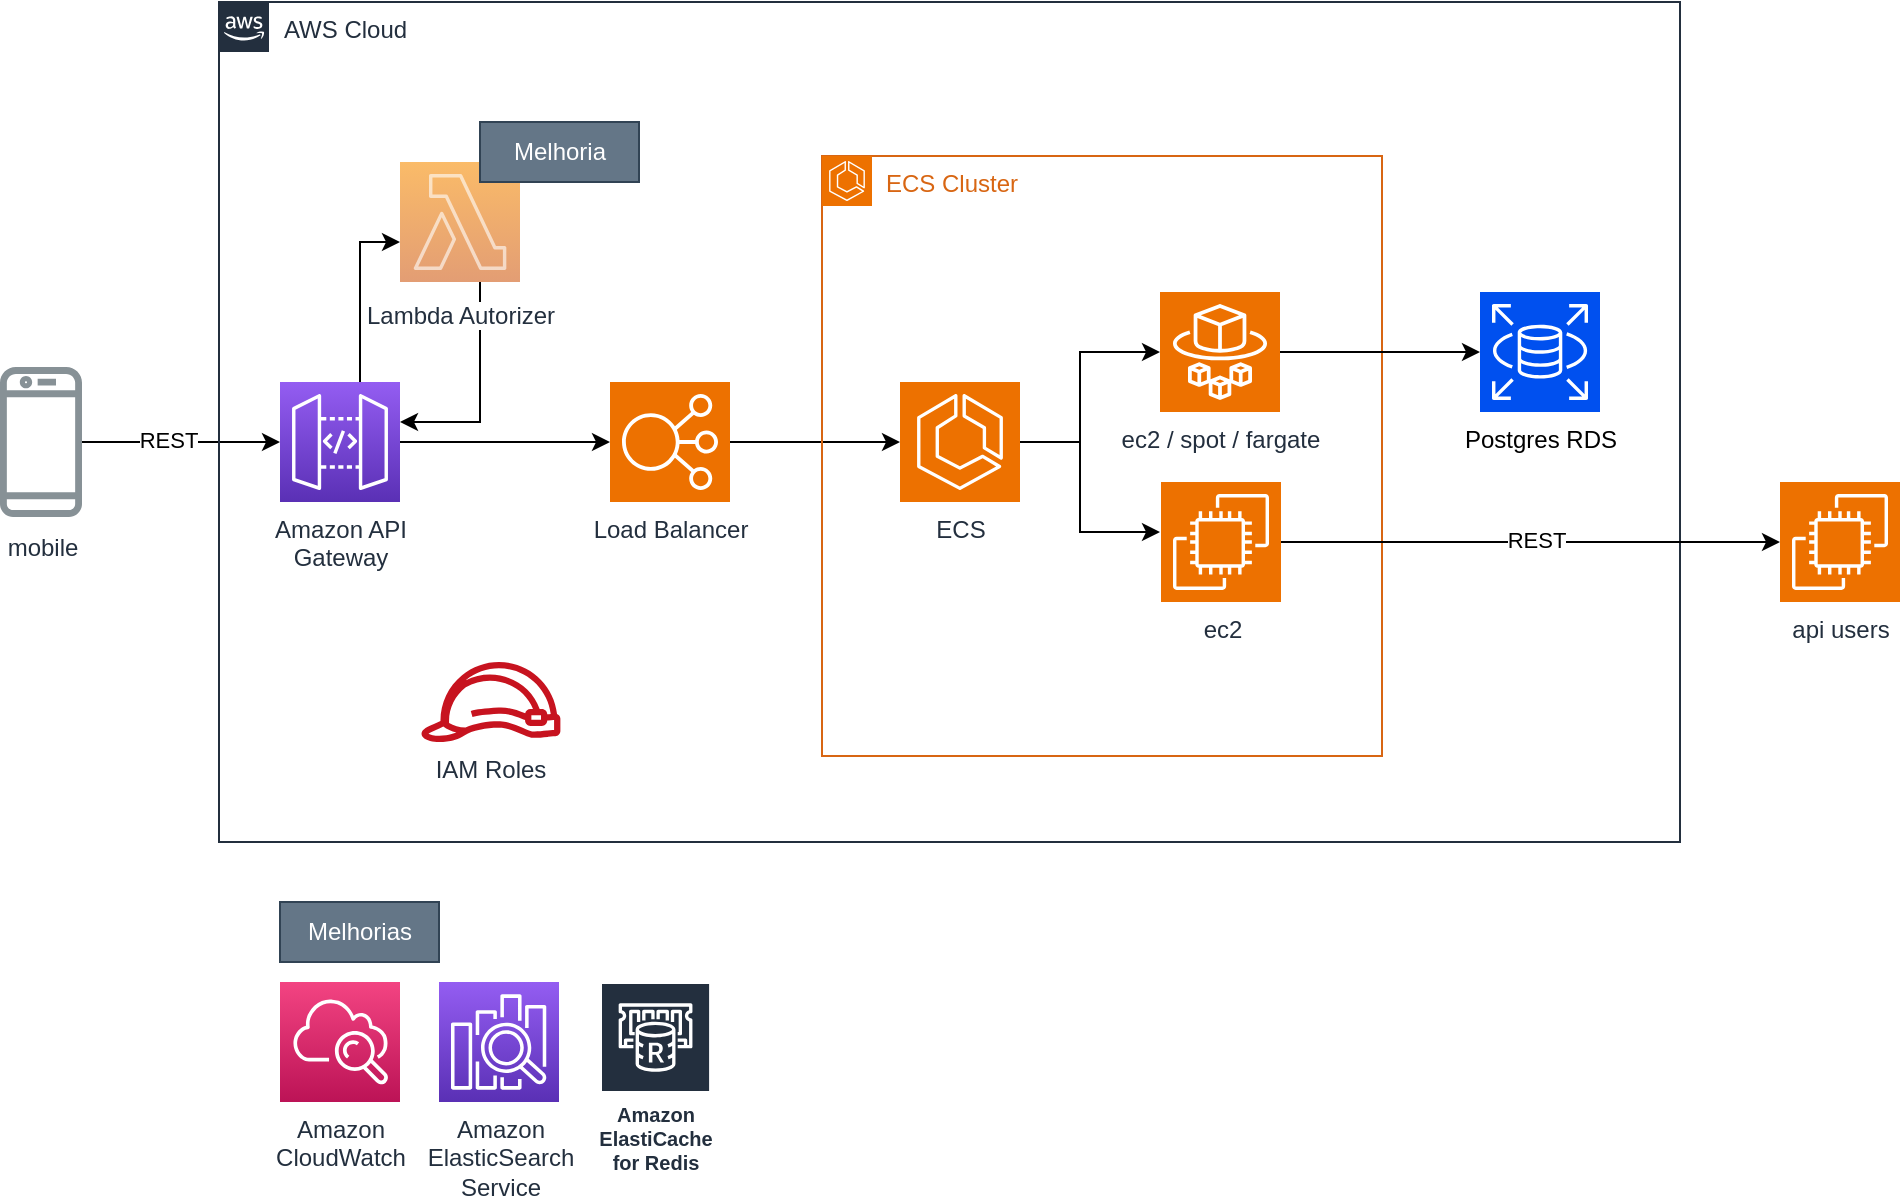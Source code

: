 <mxfile version="24.2.5" type="device">
  <diagram id="Ht1M8jgEwFfnCIfOTk4-" name="Page-1">
    <mxGraphModel dx="1562" dy="1744" grid="1" gridSize="10" guides="1" tooltips="1" connect="1" arrows="1" fold="1" page="1" pageScale="1" pageWidth="1169" pageHeight="827" math="0" shadow="0">
      <root>
        <mxCell id="0" />
        <mxCell id="1" parent="0" />
        <mxCell id="EPB3nVa_VeH3kYoYhAyl-47" style="edgeStyle=orthogonalEdgeStyle;rounded=0;orthogonalLoop=1;jettySize=auto;html=1;" edge="1" parent="1" source="EPB3nVa_VeH3kYoYhAyl-1" target="EPB3nVa_VeH3kYoYhAyl-2">
          <mxGeometry relative="1" as="geometry" />
        </mxCell>
        <mxCell id="EPB3nVa_VeH3kYoYhAyl-48" value="REST" style="edgeLabel;html=1;align=center;verticalAlign=middle;resizable=0;points=[];" vertex="1" connectable="0" parent="EPB3nVa_VeH3kYoYhAyl-47">
          <mxGeometry x="-0.139" y="1" relative="1" as="geometry">
            <mxPoint as="offset" />
          </mxGeometry>
        </mxCell>
        <mxCell id="EPB3nVa_VeH3kYoYhAyl-1" value="mobile" style="sketch=0;outlineConnect=0;fontColor=#232F3E;gradientColor=none;fillColor=#879196;strokeColor=none;dashed=0;verticalLabelPosition=bottom;verticalAlign=top;align=center;html=1;fontSize=12;fontStyle=0;aspect=fixed;pointerEvents=1;shape=mxgraph.aws4.mobile_client;" vertex="1" parent="1">
          <mxGeometry x="120" y="-539" width="41" height="78" as="geometry" />
        </mxCell>
        <mxCell id="EPB3nVa_VeH3kYoYhAyl-3" value="AWS Cloud" style="points=[[0,0],[0.25,0],[0.5,0],[0.75,0],[1,0],[1,0.25],[1,0.5],[1,0.75],[1,1],[0.75,1],[0.5,1],[0.25,1],[0,1],[0,0.75],[0,0.5],[0,0.25]];outlineConnect=0;gradientColor=none;html=1;whiteSpace=wrap;fontSize=12;fontStyle=0;container=1;pointerEvents=0;collapsible=0;recursiveResize=0;shape=mxgraph.aws4.group;grIcon=mxgraph.aws4.group_aws_cloud_alt;strokeColor=#232F3E;fillColor=none;verticalAlign=top;align=left;spacingLeft=30;fontColor=#232F3E;dashed=0;" vertex="1" parent="1">
          <mxGeometry x="229.5" y="-720" width="730.5" height="420" as="geometry" />
        </mxCell>
        <mxCell id="EPB3nVa_VeH3kYoYhAyl-7" style="edgeStyle=orthogonalEdgeStyle;rounded=0;orthogonalLoop=1;jettySize=auto;html=1;" edge="1" parent="EPB3nVa_VeH3kYoYhAyl-3" source="EPB3nVa_VeH3kYoYhAyl-2" target="EPB3nVa_VeH3kYoYhAyl-4">
          <mxGeometry relative="1" as="geometry">
            <Array as="points">
              <mxPoint x="70.5" y="120" />
            </Array>
          </mxGeometry>
        </mxCell>
        <mxCell id="EPB3nVa_VeH3kYoYhAyl-2" value="Amazon API&lt;br&gt;Gateway&lt;br&gt;" style="outlineConnect=0;fontColor=#232F3E;gradientColor=#945DF2;gradientDirection=north;fillColor=#5A30B5;strokeColor=#ffffff;dashed=0;verticalLabelPosition=bottom;verticalAlign=top;align=center;html=1;fontSize=12;fontStyle=0;aspect=fixed;shape=mxgraph.aws4.resourceIcon;resIcon=mxgraph.aws4.api_gateway;labelBackgroundColor=#ffffff;" vertex="1" parent="EPB3nVa_VeH3kYoYhAyl-3">
          <mxGeometry x="30.5" y="190" width="60" height="60" as="geometry" />
        </mxCell>
        <mxCell id="EPB3nVa_VeH3kYoYhAyl-5" style="edgeStyle=orthogonalEdgeStyle;rounded=0;orthogonalLoop=1;jettySize=auto;html=1;" edge="1" parent="EPB3nVa_VeH3kYoYhAyl-3" source="EPB3nVa_VeH3kYoYhAyl-4" target="EPB3nVa_VeH3kYoYhAyl-2">
          <mxGeometry relative="1" as="geometry">
            <Array as="points">
              <mxPoint x="130.5" y="210" />
            </Array>
          </mxGeometry>
        </mxCell>
        <mxCell id="EPB3nVa_VeH3kYoYhAyl-4" value="Lambda Autorizer" style="outlineConnect=0;fontColor=#232F3E;gradientColor=#F78E04;gradientDirection=north;fillColor=#D05C17;strokeColor=#ffffff;dashed=0;verticalLabelPosition=bottom;verticalAlign=top;align=center;html=1;fontSize=12;fontStyle=0;aspect=fixed;shape=mxgraph.aws4.resourceIcon;resIcon=mxgraph.aws4.lambda;labelBackgroundColor=#ffffff;spacingTop=3;shadow=0;opacity=60;" vertex="1" parent="EPB3nVa_VeH3kYoYhAyl-3">
          <mxGeometry x="90.5" y="80" width="60" height="60" as="geometry" />
        </mxCell>
        <mxCell id="EPB3nVa_VeH3kYoYhAyl-31" style="edgeStyle=orthogonalEdgeStyle;rounded=0;orthogonalLoop=1;jettySize=auto;html=1;" edge="1" parent="EPB3nVa_VeH3kYoYhAyl-3" source="EPB3nVa_VeH3kYoYhAyl-14" target="EPB3nVa_VeH3kYoYhAyl-10">
          <mxGeometry relative="1" as="geometry" />
        </mxCell>
        <mxCell id="EPB3nVa_VeH3kYoYhAyl-14" value="Load Balancer" style="sketch=0;points=[[0,0,0],[0.25,0,0],[0.5,0,0],[0.75,0,0],[1,0,0],[0,1,0],[0.25,1,0],[0.5,1,0],[0.75,1,0],[1,1,0],[0,0.25,0],[0,0.5,0],[0,0.75,0],[1,0.25,0],[1,0.5,0],[1,0.75,0]];outlineConnect=0;fontColor=#232F3E;fillColor=#ED7100;strokeColor=#ffffff;dashed=0;verticalLabelPosition=bottom;verticalAlign=top;align=center;html=1;fontSize=12;fontStyle=0;aspect=fixed;shape=mxgraph.aws4.resourceIcon;resIcon=mxgraph.aws4.elastic_load_balancing;" vertex="1" parent="EPB3nVa_VeH3kYoYhAyl-3">
          <mxGeometry x="195.5" y="190" width="60" height="60" as="geometry" />
        </mxCell>
        <mxCell id="EPB3nVa_VeH3kYoYhAyl-15" style="edgeStyle=orthogonalEdgeStyle;rounded=0;orthogonalLoop=1;jettySize=auto;html=1;entryX=0;entryY=0.5;entryDx=0;entryDy=0;entryPerimeter=0;" edge="1" parent="EPB3nVa_VeH3kYoYhAyl-3" source="EPB3nVa_VeH3kYoYhAyl-2" target="EPB3nVa_VeH3kYoYhAyl-14">
          <mxGeometry relative="1" as="geometry" />
        </mxCell>
        <mxCell id="EPB3nVa_VeH3kYoYhAyl-18" value="" style="group" vertex="1" connectable="0" parent="EPB3nVa_VeH3kYoYhAyl-3">
          <mxGeometry x="301.5" y="77" width="399" height="310" as="geometry" />
        </mxCell>
        <mxCell id="EPB3nVa_VeH3kYoYhAyl-16" value="ECS Cluster" style="points=[[0,0],[0.25,0],[0.5,0],[0.75,0],[1,0],[1,0.25],[1,0.5],[1,0.75],[1,1],[0.75,1],[0.5,1],[0.25,1],[0,1],[0,0.75],[0,0.5],[0,0.25]];outlineConnect=0;gradientColor=none;html=1;whiteSpace=wrap;fontSize=12;fontStyle=0;container=0;pointerEvents=0;collapsible=0;recursiveResize=0;shape=mxgraph.aws4.group;grIcon=mxgraph.aws4.group_ec2_instance_contents;strokeColor=#D86613;fillColor=none;verticalAlign=top;align=left;spacingLeft=30;fontColor=#D86613;dashed=0;" vertex="1" parent="EPB3nVa_VeH3kYoYhAyl-18">
          <mxGeometry width="280" height="300" as="geometry" />
        </mxCell>
        <mxCell id="EPB3nVa_VeH3kYoYhAyl-17" value="" style="sketch=0;points=[[0,0,0],[0.25,0,0],[0.5,0,0],[0.75,0,0],[1,0,0],[0,1,0],[0.25,1,0],[0.5,1,0],[0.75,1,0],[1,1,0],[0,0.25,0],[0,0.5,0],[0,0.75,0],[1,0.25,0],[1,0.5,0],[1,0.75,0]];outlineConnect=0;fontColor=#232F3E;fillColor=#ED7100;strokeColor=#ffffff;dashed=0;verticalLabelPosition=bottom;verticalAlign=top;align=center;html=1;fontSize=12;fontStyle=0;aspect=fixed;shape=mxgraph.aws4.resourceIcon;resIcon=mxgraph.aws4.ecs;" vertex="1" parent="EPB3nVa_VeH3kYoYhAyl-18">
          <mxGeometry width="25" height="25" as="geometry" />
        </mxCell>
        <mxCell id="EPB3nVa_VeH3kYoYhAyl-36" style="edgeStyle=orthogonalEdgeStyle;rounded=0;orthogonalLoop=1;jettySize=auto;html=1;" edge="1" parent="EPB3nVa_VeH3kYoYhAyl-18" source="EPB3nVa_VeH3kYoYhAyl-10">
          <mxGeometry relative="1" as="geometry">
            <mxPoint x="169" y="188" as="targetPoint" />
            <Array as="points">
              <mxPoint x="129" y="143" />
              <mxPoint x="129" y="188" />
            </Array>
          </mxGeometry>
        </mxCell>
        <mxCell id="EPB3nVa_VeH3kYoYhAyl-10" value="ECS" style="sketch=0;points=[[0,0,0],[0.25,0,0],[0.5,0,0],[0.75,0,0],[1,0,0],[0,1,0],[0.25,1,0],[0.5,1,0],[0.75,1,0],[1,1,0],[0,0.25,0],[0,0.5,0],[0,0.75,0],[1,0.25,0],[1,0.5,0],[1,0.75,0]];outlineConnect=0;fontColor=#232F3E;fillColor=#ED7100;strokeColor=#ffffff;dashed=0;verticalLabelPosition=bottom;verticalAlign=top;align=center;html=1;fontSize=12;fontStyle=0;aspect=fixed;shape=mxgraph.aws4.resourceIcon;resIcon=mxgraph.aws4.ecs;" vertex="1" parent="EPB3nVa_VeH3kYoYhAyl-18">
          <mxGeometry x="39" y="113" width="60" height="60" as="geometry" />
        </mxCell>
        <mxCell id="EPB3nVa_VeH3kYoYhAyl-9" value="ec2 / spot / fargate" style="sketch=0;points=[[0,0,0],[0.25,0,0],[0.5,0,0],[0.75,0,0],[1,0,0],[0,1,0],[0.25,1,0],[0.5,1,0],[0.75,1,0],[1,1,0],[0,0.25,0],[0,0.5,0],[0,0.75,0],[1,0.25,0],[1,0.5,0],[1,0.75,0]];outlineConnect=0;fontColor=#232F3E;fillColor=#ED7100;strokeColor=#ffffff;dashed=0;verticalLabelPosition=bottom;verticalAlign=top;align=center;html=1;fontSize=12;fontStyle=0;aspect=fixed;shape=mxgraph.aws4.resourceIcon;resIcon=mxgraph.aws4.fargate;" vertex="1" parent="EPB3nVa_VeH3kYoYhAyl-18">
          <mxGeometry x="169" y="68" width="60" height="60" as="geometry" />
        </mxCell>
        <mxCell id="EPB3nVa_VeH3kYoYhAyl-35" style="edgeStyle=orthogonalEdgeStyle;rounded=0;orthogonalLoop=1;jettySize=auto;html=1;entryX=0;entryY=0.5;entryDx=0;entryDy=0;entryPerimeter=0;" edge="1" parent="EPB3nVa_VeH3kYoYhAyl-18" source="EPB3nVa_VeH3kYoYhAyl-10" target="EPB3nVa_VeH3kYoYhAyl-9">
          <mxGeometry relative="1" as="geometry">
            <Array as="points">
              <mxPoint x="129" y="143" />
              <mxPoint x="129" y="98" />
            </Array>
          </mxGeometry>
        </mxCell>
        <mxCell id="EPB3nVa_VeH3kYoYhAyl-33" value="Postgres RDS" style="sketch=0;points=[[0,0,0],[0.25,0,0],[0.5,0,0],[0.75,0,0],[1,0,0],[0,1,0],[0.25,1,0],[0.5,1,0],[0.75,1,0],[1,1,0],[0,0.25,0],[0,0.5,0],[0,0.75,0],[1,0.25,0],[1,0.5,0],[1,0.75,0]];outlineConnect=0;fontColor=#000000;fillColor=#0050ef;strokeColor=#FFFFFF;dashed=0;verticalLabelPosition=bottom;verticalAlign=top;align=center;html=1;fontSize=12;fontStyle=0;aspect=fixed;shape=mxgraph.aws4.resourceIcon;resIcon=mxgraph.aws4.rds;" vertex="1" parent="EPB3nVa_VeH3kYoYhAyl-18">
          <mxGeometry x="329" y="68" width="60" height="60" as="geometry" />
        </mxCell>
        <mxCell id="EPB3nVa_VeH3kYoYhAyl-34" style="edgeStyle=orthogonalEdgeStyle;rounded=0;orthogonalLoop=1;jettySize=auto;html=1;" edge="1" parent="EPB3nVa_VeH3kYoYhAyl-18" source="EPB3nVa_VeH3kYoYhAyl-9" target="EPB3nVa_VeH3kYoYhAyl-33">
          <mxGeometry relative="1" as="geometry" />
        </mxCell>
        <mxCell id="EPB3nVa_VeH3kYoYhAyl-39" value="ec2" style="sketch=0;points=[[0,0,0],[0.25,0,0],[0.5,0,0],[0.75,0,0],[1,0,0],[0,1,0],[0.25,1,0],[0.5,1,0],[0.75,1,0],[1,1,0],[0,0.25,0],[0,0.5,0],[0,0.75,0],[1,0.25,0],[1,0.5,0],[1,0.75,0]];outlineConnect=0;fontColor=#232F3E;fillColor=#ED7100;strokeColor=#ffffff;dashed=0;verticalLabelPosition=bottom;verticalAlign=top;align=center;html=1;fontSize=12;fontStyle=0;aspect=fixed;shape=mxgraph.aws4.resourceIcon;resIcon=mxgraph.aws4.ec2;" vertex="1" parent="EPB3nVa_VeH3kYoYhAyl-18">
          <mxGeometry x="169.5" y="163" width="60" height="60" as="geometry" />
        </mxCell>
        <mxCell id="EPB3nVa_VeH3kYoYhAyl-49" value="Melhoria" style="text;html=1;align=center;verticalAlign=middle;whiteSpace=wrap;rounded=0;fillColor=#647687;strokeColor=#314354;fontColor=#ffffff;glass=0;shadow=0;" vertex="1" parent="EPB3nVa_VeH3kYoYhAyl-3">
          <mxGeometry x="130.5" y="60" width="79.5" height="30" as="geometry" />
        </mxCell>
        <mxCell id="EPB3nVa_VeH3kYoYhAyl-45" value="IAM Roles" style="outlineConnect=0;fontColor=#232F3E;gradientColor=none;fillColor=#C7131F;strokeColor=none;dashed=0;verticalLabelPosition=bottom;verticalAlign=top;align=center;html=1;fontSize=12;fontStyle=0;aspect=fixed;pointerEvents=1;shape=mxgraph.aws4.role;labelBackgroundColor=#ffffff;" vertex="1" parent="EPB3nVa_VeH3kYoYhAyl-3">
          <mxGeometry x="100.5" y="330" width="70.9" height="40" as="geometry" />
        </mxCell>
        <mxCell id="EPB3nVa_VeH3kYoYhAyl-41" value="api users" style="sketch=0;points=[[0,0,0],[0.25,0,0],[0.5,0,0],[0.75,0,0],[1,0,0],[0,1,0],[0.25,1,0],[0.5,1,0],[0.75,1,0],[1,1,0],[0,0.25,0],[0,0.5,0],[0,0.75,0],[1,0.25,0],[1,0.5,0],[1,0.75,0]];outlineConnect=0;fontColor=#232F3E;fillColor=#ED7100;strokeColor=#ffffff;dashed=0;verticalLabelPosition=bottom;verticalAlign=top;align=center;html=1;fontSize=12;fontStyle=0;aspect=fixed;shape=mxgraph.aws4.resourceIcon;resIcon=mxgraph.aws4.ec2;" vertex="1" parent="1">
          <mxGeometry x="1010" y="-480" width="60" height="60" as="geometry" />
        </mxCell>
        <mxCell id="EPB3nVa_VeH3kYoYhAyl-42" style="edgeStyle=orthogonalEdgeStyle;rounded=0;orthogonalLoop=1;jettySize=auto;html=1;" edge="1" parent="1" source="EPB3nVa_VeH3kYoYhAyl-39" target="EPB3nVa_VeH3kYoYhAyl-41">
          <mxGeometry relative="1" as="geometry" />
        </mxCell>
        <mxCell id="EPB3nVa_VeH3kYoYhAyl-51" value="REST" style="edgeLabel;html=1;align=center;verticalAlign=middle;resizable=0;points=[];" vertex="1" connectable="0" parent="EPB3nVa_VeH3kYoYhAyl-42">
          <mxGeometry x="0.019" y="1" relative="1" as="geometry">
            <mxPoint as="offset" />
          </mxGeometry>
        </mxCell>
        <mxCell id="EPB3nVa_VeH3kYoYhAyl-43" value="Amazon&lt;br&gt;CloudWatch&lt;br&gt;" style="outlineConnect=0;fontColor=#232F3E;gradientColor=#F34482;gradientDirection=north;fillColor=#BC1356;strokeColor=#ffffff;dashed=0;verticalLabelPosition=bottom;verticalAlign=top;align=center;html=1;fontSize=12;fontStyle=0;aspect=fixed;shape=mxgraph.aws4.resourceIcon;resIcon=mxgraph.aws4.cloudwatch;labelBackgroundColor=#ffffff;" vertex="1" parent="1">
          <mxGeometry x="260" y="-230" width="60" height="60" as="geometry" />
        </mxCell>
        <mxCell id="EPB3nVa_VeH3kYoYhAyl-44" value="Amazon&lt;br&gt;ElasticSearch&lt;br&gt;Service&lt;br&gt;" style="outlineConnect=0;fontColor=#232F3E;gradientColor=#945DF2;gradientDirection=north;fillColor=#5A30B5;strokeColor=#ffffff;dashed=0;verticalLabelPosition=bottom;verticalAlign=top;align=center;html=1;fontSize=12;fontStyle=0;aspect=fixed;shape=mxgraph.aws4.resourceIcon;resIcon=mxgraph.aws4.elasticsearch_service;labelBackgroundColor=#ffffff;" vertex="1" parent="1">
          <mxGeometry x="339.5" y="-230" width="60" height="60" as="geometry" />
        </mxCell>
        <mxCell id="EPB3nVa_VeH3kYoYhAyl-46" value="Amazon ElastiCache for Redis" style="sketch=0;outlineConnect=0;fontColor=#232F3E;gradientColor=none;strokeColor=#ffffff;fillColor=#232F3E;dashed=0;verticalLabelPosition=middle;verticalAlign=bottom;align=center;html=1;whiteSpace=wrap;fontSize=10;fontStyle=1;spacing=3;shape=mxgraph.aws4.productIcon;prIcon=mxgraph.aws4.elasticache_for_redis;" vertex="1" parent="1">
          <mxGeometry x="420" y="-230" width="55.55" height="100" as="geometry" />
        </mxCell>
        <mxCell id="EPB3nVa_VeH3kYoYhAyl-50" value="Melhorias" style="text;html=1;align=center;verticalAlign=middle;whiteSpace=wrap;rounded=0;fillColor=#647687;strokeColor=#314354;fontColor=#ffffff;" vertex="1" parent="1">
          <mxGeometry x="260" y="-270" width="79.5" height="30" as="geometry" />
        </mxCell>
      </root>
    </mxGraphModel>
  </diagram>
</mxfile>
